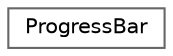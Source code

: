 digraph "Gráfico de jerarquía de clases"
{
 // LATEX_PDF_SIZE
  bgcolor="transparent";
  edge [fontname=Helvetica,fontsize=10,labelfontname=Helvetica,labelfontsize=10];
  node [fontname=Helvetica,fontsize=10,shape=box,height=0.2,width=0.4];
  rankdir="LR";
  Node0 [id="Node000000",label="ProgressBar",height=0.2,width=0.4,color="grey40", fillcolor="white", style="filled",URL="$d1/d06/class_progress_bar.html",tooltip=" "];
}
